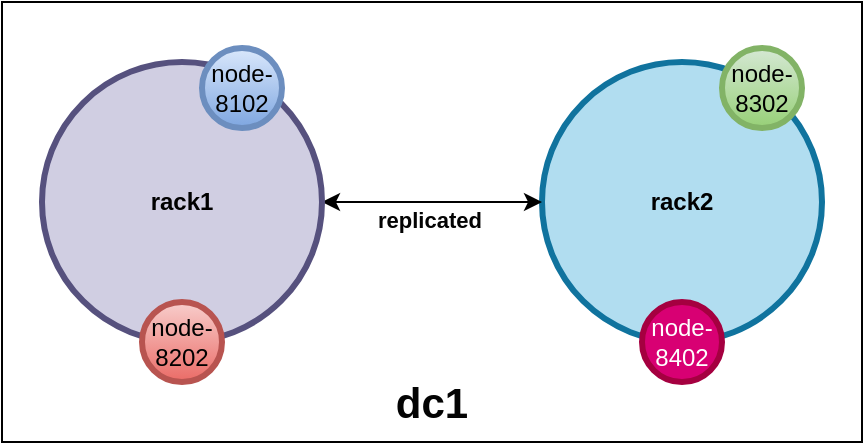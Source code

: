<mxfile version="11.1.4" type="device"><diagram id="ZwOHN_VAiu7W8Yu-HC8b" name="dynomite-topology"><mxGraphModel dx="782" dy="395" grid="1" gridSize="10" guides="1" tooltips="1" connect="1" arrows="1" fold="1" page="1" pageScale="1" pageWidth="827" pageHeight="1169" math="0" shadow="0"><root><mxCell id="0"/><mxCell id="1" parent="0"/><mxCell id="uYjFoVgpiwojDwNojg1M-14" value="" style="rounded=0;whiteSpace=wrap;html=1;strokeWidth=1;fontSize=11;fontColor=#030303;" vertex="1" parent="1"><mxGeometry x="140" y="10" width="430" height="220" as="geometry"/></mxCell><mxCell id="uYjFoVgpiwojDwNojg1M-11" style="edgeStyle=orthogonalEdgeStyle;rounded=0;orthogonalLoop=1;jettySize=auto;html=1;fontSize=11;fontColor=#030303;" edge="1" parent="1" source="uYjFoVgpiwojDwNojg1M-1"><mxGeometry relative="1" as="geometry"><mxPoint x="300" y="110" as="targetPoint"/></mxGeometry></mxCell><mxCell id="uYjFoVgpiwojDwNojg1M-1" value="&lt;b&gt;rack2&lt;/b&gt;" style="ellipse;whiteSpace=wrap;html=1;aspect=fixed;strokeWidth=3;fillColor=#b1ddf0;strokeColor=#10739e;" vertex="1" parent="1"><mxGeometry x="410" y="40" width="140" height="140" as="geometry"/></mxCell><mxCell id="uYjFoVgpiwojDwNojg1M-10" style="edgeStyle=orthogonalEdgeStyle;rounded=0;orthogonalLoop=1;jettySize=auto;html=1;entryX=0;entryY=0.5;entryDx=0;entryDy=0;fontSize=11;fontColor=#030303;" edge="1" parent="1" source="uYjFoVgpiwojDwNojg1M-2" target="uYjFoVgpiwojDwNojg1M-1"><mxGeometry relative="1" as="geometry"/></mxCell><mxCell id="uYjFoVgpiwojDwNojg1M-2" value="&lt;b&gt;rack1&lt;/b&gt;" style="ellipse;whiteSpace=wrap;html=1;aspect=fixed;strokeWidth=3;fillColor=#d0cee2;strokeColor=#56517e;" vertex="1" parent="1"><mxGeometry x="160" y="40" width="140" height="140" as="geometry"/></mxCell><mxCell id="uYjFoVgpiwojDwNojg1M-5" value="node-8402" style="ellipse;whiteSpace=wrap;html=1;aspect=fixed;strokeWidth=3;fillColor=#d80073;strokeColor=#A50040;fontColor=#ffffff;" vertex="1" parent="1"><mxGeometry x="460" y="160" width="40" height="40" as="geometry"/></mxCell><mxCell id="uYjFoVgpiwojDwNojg1M-6" value="node-8302" style="ellipse;whiteSpace=wrap;html=1;aspect=fixed;strokeWidth=3;fillColor=#d5e8d4;strokeColor=#82b366;gradientColor=#97d077;" vertex="1" parent="1"><mxGeometry x="500" y="33" width="40" height="40" as="geometry"/></mxCell><mxCell id="uYjFoVgpiwojDwNojg1M-7" value="node-8202" style="ellipse;whiteSpace=wrap;html=1;aspect=fixed;strokeWidth=3;gradientColor=#ea6b66;fillColor=#f8cecc;strokeColor=#b85450;" vertex="1" parent="1"><mxGeometry x="210" y="160" width="40" height="40" as="geometry"/></mxCell><mxCell id="uYjFoVgpiwojDwNojg1M-8" value="node-8102" style="ellipse;whiteSpace=wrap;html=1;aspect=fixed;strokeWidth=3;fillColor=#dae8fc;strokeColor=#6c8ebf;gradientColor=#7ea6e0;" vertex="1" parent="1"><mxGeometry x="240" y="33" width="40" height="40" as="geometry"/></mxCell><mxCell id="uYjFoVgpiwojDwNojg1M-9" value="replicated&lt;br style=&quot;font-size: 11px;&quot;&gt;" style="text;resizable=0;points=[];autosize=1;align=left;verticalAlign=top;spacingTop=-4;fontColor=#030303;fontSize=11;html=1;fontStyle=1" vertex="1" parent="1"><mxGeometry x="326" y="110" width="90" height="20" as="geometry"/></mxCell><mxCell id="uYjFoVgpiwojDwNojg1M-15" value="dc1" style="text;html=1;strokeColor=none;fillColor=none;align=center;verticalAlign=middle;whiteSpace=wrap;rounded=0;fontSize=21;fontColor=#030303;fontStyle=1" vertex="1" parent="1"><mxGeometry x="335" y="200" width="40" height="20" as="geometry"/></mxCell></root></mxGraphModel></diagram></mxfile>